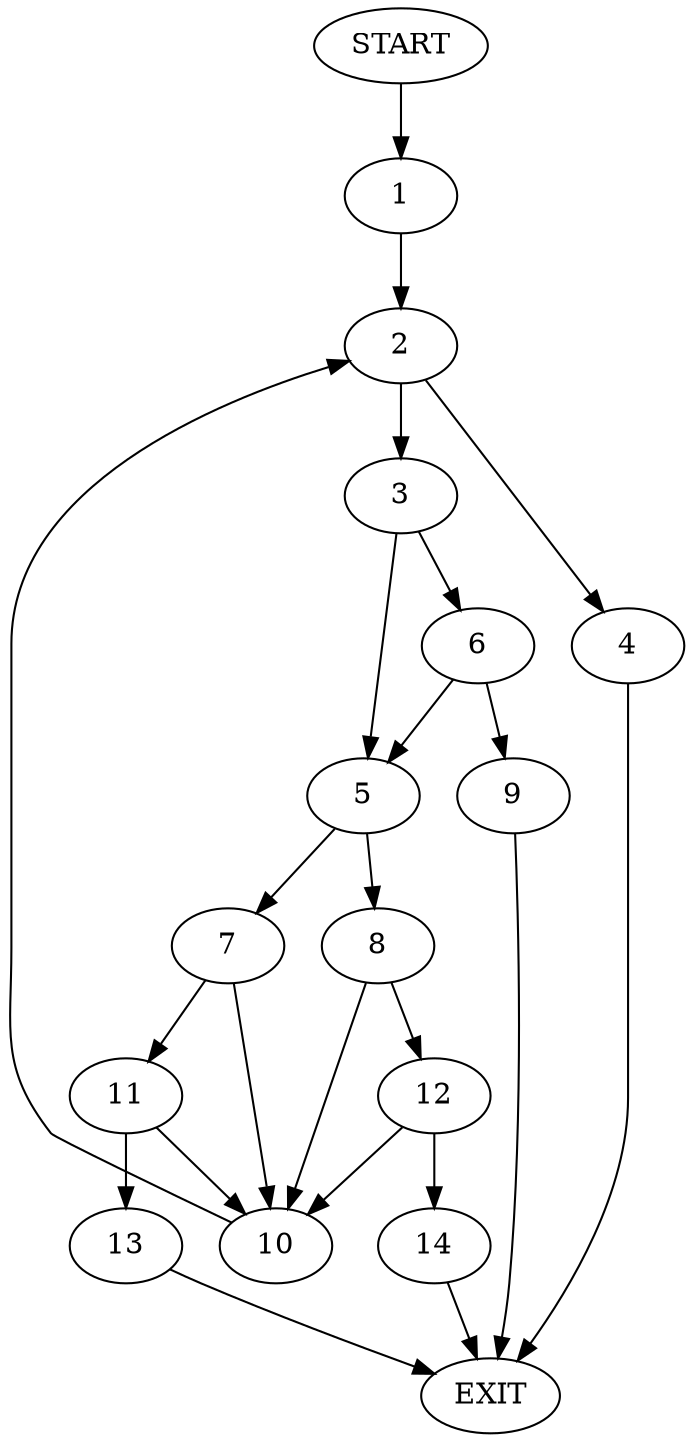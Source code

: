 digraph {
0 [label="START"]
15 [label="EXIT"]
0 -> 1
1 -> 2
2 -> 3
2 -> 4
3 -> 5
3 -> 6
4 -> 15
5 -> 7
5 -> 8
6 -> 9
6 -> 5
9 -> 15
7 -> 10
7 -> 11
8 -> 10
8 -> 12
11 -> 13
11 -> 10
10 -> 2
13 -> 15
12 -> 10
12 -> 14
14 -> 15
}
